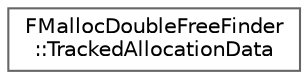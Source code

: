 digraph "Graphical Class Hierarchy"
{
 // INTERACTIVE_SVG=YES
 // LATEX_PDF_SIZE
  bgcolor="transparent";
  edge [fontname=Helvetica,fontsize=10,labelfontname=Helvetica,labelfontsize=10];
  node [fontname=Helvetica,fontsize=10,shape=box,height=0.2,width=0.4];
  rankdir="LR";
  Node0 [id="Node000000",label="FMallocDoubleFreeFinder\l::TrackedAllocationData",height=0.2,width=0.4,color="grey40", fillcolor="white", style="filled",URL="$d0/d4e/structFMallocDoubleFreeFinder_1_1TrackedAllocationData.html",tooltip=" "];
}

